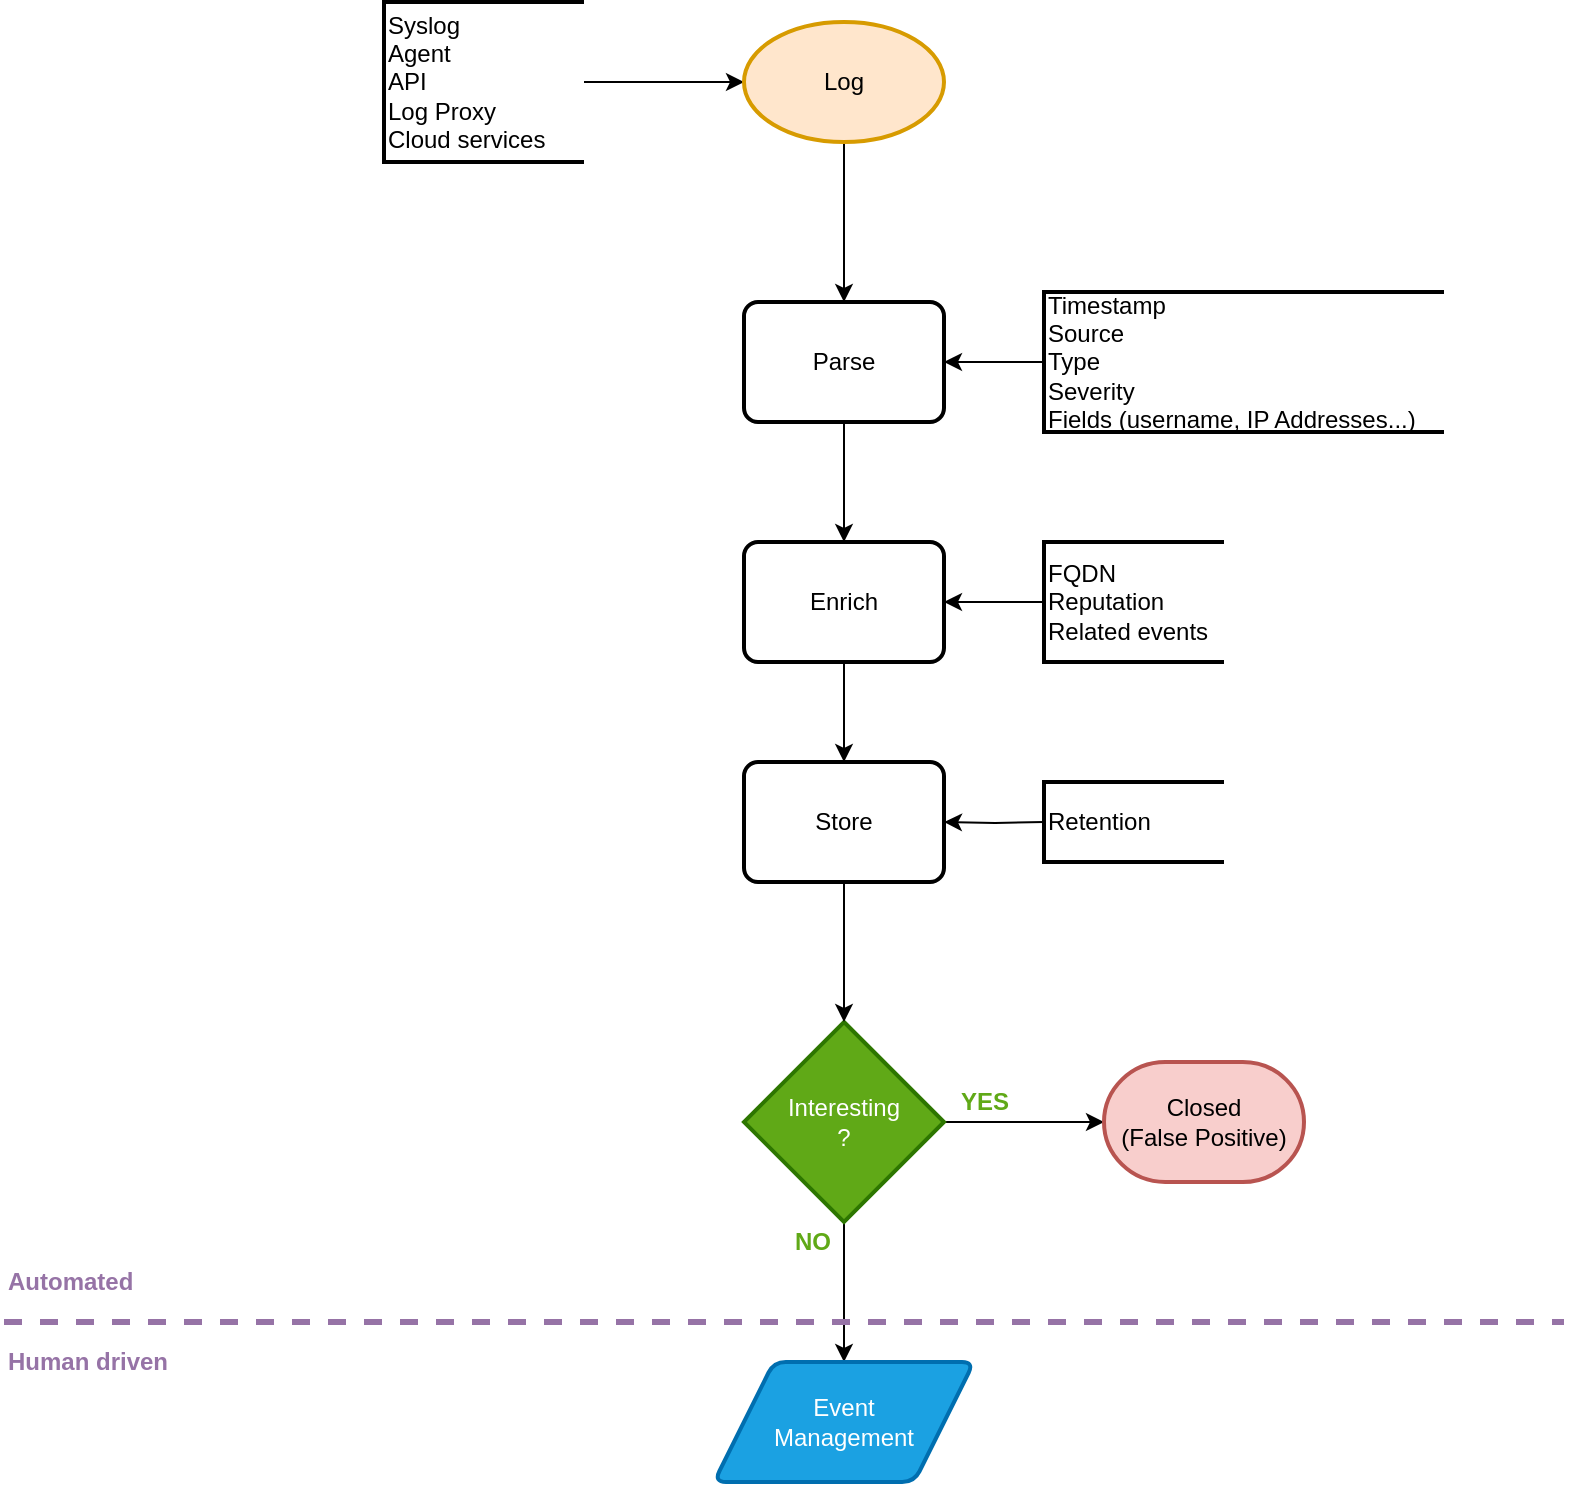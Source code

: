 <mxfile version="18.0.7"><diagram id="7sc-waXKwuFAOm2REIiQ" name="Page-1"><mxGraphModel dx="1422" dy="752" grid="1" gridSize="10" guides="1" tooltips="1" connect="1" arrows="1" fold="1" page="1" pageScale="1" pageWidth="827" pageHeight="1169" math="0" shadow="0"><root><mxCell id="0"/><mxCell id="1" parent="0"/><mxCell id="Cd49IsV8ZN2-1Fg0IPQg-1" style="edgeStyle=orthogonalEdgeStyle;rounded=0;orthogonalLoop=1;jettySize=auto;html=1;exitX=1;exitY=0.5;exitDx=0;exitDy=0;exitPerimeter=0;" parent="1" source="Cd49IsV8ZN2-1Fg0IPQg-2" target="Cd49IsV8ZN2-1Fg0IPQg-4" edge="1"><mxGeometry relative="1" as="geometry"/></mxCell><mxCell id="Cd49IsV8ZN2-1Fg0IPQg-2" value="Syslog&lt;br&gt;Agent&lt;br&gt;API&lt;br&gt;&lt;div&gt;Log Proxy&lt;/div&gt;&lt;div&gt;Cloud services&lt;br&gt;&lt;/div&gt;" style="strokeWidth=2;html=1;shape=mxgraph.flowchart.annotation_1;align=left;pointerEvents=1;" parent="1" vertex="1"><mxGeometry x="200" y="50" width="100" height="80" as="geometry"/></mxCell><mxCell id="Cd49IsV8ZN2-1Fg0IPQg-3" style="edgeStyle=orthogonalEdgeStyle;rounded=0;orthogonalLoop=1;jettySize=auto;html=1;exitX=0.5;exitY=1;exitDx=0;exitDy=0;exitPerimeter=0;" parent="1" source="Cd49IsV8ZN2-1Fg0IPQg-4" target="Cd49IsV8ZN2-1Fg0IPQg-6" edge="1"><mxGeometry relative="1" as="geometry"/></mxCell><mxCell id="Cd49IsV8ZN2-1Fg0IPQg-4" value="Log" style="strokeWidth=2;html=1;shape=mxgraph.flowchart.start_2;whiteSpace=wrap;fillColor=#ffe6cc;strokeColor=#d79b00;" parent="1" vertex="1"><mxGeometry x="380" y="60" width="100" height="60" as="geometry"/></mxCell><mxCell id="Cd49IsV8ZN2-1Fg0IPQg-5" style="edgeStyle=orthogonalEdgeStyle;rounded=0;orthogonalLoop=1;jettySize=auto;html=1;exitX=0.5;exitY=1;exitDx=0;exitDy=0;entryX=0.5;entryY=0;entryDx=0;entryDy=0;" parent="1" source="Cd49IsV8ZN2-1Fg0IPQg-6" target="iGDnGzY6ShMd6XtlbO3k-4" edge="1"><mxGeometry relative="1" as="geometry"><mxPoint x="430" y="320" as="targetPoint"/></mxGeometry></mxCell><mxCell id="iGDnGzY6ShMd6XtlbO3k-3" value="" style="edgeStyle=orthogonalEdgeStyle;rounded=0;orthogonalLoop=1;jettySize=auto;html=1;startArrow=classic;startFill=1;endArrow=none;endFill=0;" edge="1" parent="1" source="Cd49IsV8ZN2-1Fg0IPQg-6" target="iGDnGzY6ShMd6XtlbO3k-2"><mxGeometry relative="1" as="geometry"/></mxCell><mxCell id="Cd49IsV8ZN2-1Fg0IPQg-6" value="Parse" style="rounded=1;whiteSpace=wrap;html=1;absoluteArcSize=1;arcSize=14;strokeWidth=2;" parent="1" vertex="1"><mxGeometry x="380" y="200" width="100" height="60" as="geometry"/></mxCell><mxCell id="iGDnGzY6ShMd6XtlbO3k-19" value="" style="edgeStyle=orthogonalEdgeStyle;rounded=0;orthogonalLoop=1;jettySize=auto;html=1;startArrow=none;startFill=0;endArrow=classic;endFill=1;exitX=0.5;exitY=1;exitDx=0;exitDy=0;exitPerimeter=0;" edge="1" parent="1" source="Cd49IsV8ZN2-1Fg0IPQg-12" target="iGDnGzY6ShMd6XtlbO3k-15"><mxGeometry relative="1" as="geometry"><mxPoint x="430" y="680" as="sourcePoint"/></mxGeometry></mxCell><mxCell id="iGDnGzY6ShMd6XtlbO3k-20" style="edgeStyle=orthogonalEdgeStyle;rounded=0;orthogonalLoop=1;jettySize=auto;html=1;exitX=1;exitY=0.5;exitDx=0;exitDy=0;exitPerimeter=0;entryX=0;entryY=0.5;entryDx=0;entryDy=0;entryPerimeter=0;startArrow=none;startFill=0;endArrow=classic;endFill=1;" edge="1" parent="1" source="Cd49IsV8ZN2-1Fg0IPQg-12" target="iGDnGzY6ShMd6XtlbO3k-18"><mxGeometry relative="1" as="geometry"/></mxCell><mxCell id="Cd49IsV8ZN2-1Fg0IPQg-12" value="Interesting&lt;br&gt;?" style="strokeWidth=2;html=1;shape=mxgraph.flowchart.decision;whiteSpace=wrap;fillColor=#60a917;strokeColor=#2D7600;fontColor=#ffffff;" parent="1" vertex="1"><mxGeometry x="380" y="560" width="100" height="100" as="geometry"/></mxCell><mxCell id="Cd49IsV8ZN2-1Fg0IPQg-14" value="NO" style="text;html=1;align=center;verticalAlign=middle;resizable=0;points=[];autosize=1;fontColor=#60A917;fontStyle=1" parent="1" vertex="1"><mxGeometry x="399" y="660" width="30" height="20" as="geometry"/></mxCell><mxCell id="Cd49IsV8ZN2-1Fg0IPQg-27" value="YES" style="text;html=1;align=center;verticalAlign=middle;resizable=0;points=[];autosize=1;fontColor=#60A917;fontStyle=1" parent="1" vertex="1"><mxGeometry x="480" y="590" width="40" height="20" as="geometry"/></mxCell><mxCell id="Cd49IsV8ZN2-1Fg0IPQg-63" value="" style="endArrow=none;dashed=1;html=1;rounded=0;fillColor=#e1d5e7;strokeColor=#9673a6;jumpSize=8;strokeWidth=3;" parent="1" edge="1"><mxGeometry width="50" height="50" relative="1" as="geometry"><mxPoint x="10" y="710" as="sourcePoint"/><mxPoint x="790" y="710" as="targetPoint"/></mxGeometry></mxCell><mxCell id="Cd49IsV8ZN2-1Fg0IPQg-64" value="Automated" style="text;html=1;align=left;verticalAlign=middle;resizable=0;points=[];autosize=1;strokeColor=none;fillColor=none;fontColor=#9673A6;fontStyle=1" parent="1" vertex="1"><mxGeometry x="10" y="680" width="80" height="20" as="geometry"/></mxCell><mxCell id="Cd49IsV8ZN2-1Fg0IPQg-66" value="Human driven" style="text;html=1;align=left;verticalAlign=middle;resizable=0;points=[];autosize=1;strokeColor=none;fillColor=none;fontColor=#9673A6;fontStyle=1" parent="1" vertex="1"><mxGeometry x="10" y="720" width="90" height="20" as="geometry"/></mxCell><mxCell id="iGDnGzY6ShMd6XtlbO3k-2" value="Timestamp&lt;br&gt;Source&lt;br&gt;Type&lt;br&gt;Severity&lt;br&gt;Fields (username, IP Addresses...)" style="strokeWidth=2;html=1;shape=mxgraph.flowchart.annotation_1;align=left;pointerEvents=1;" vertex="1" parent="1"><mxGeometry x="530" y="195" width="200" height="70" as="geometry"/></mxCell><mxCell id="iGDnGzY6ShMd6XtlbO3k-13" value="" style="edgeStyle=orthogonalEdgeStyle;rounded=0;orthogonalLoop=1;jettySize=auto;html=1;startArrow=none;startFill=0;endArrow=classic;endFill=1;" edge="1" parent="1" source="iGDnGzY6ShMd6XtlbO3k-4" target="iGDnGzY6ShMd6XtlbO3k-7"><mxGeometry relative="1" as="geometry"/></mxCell><mxCell id="iGDnGzY6ShMd6XtlbO3k-4" value="Enrich" style="rounded=1;whiteSpace=wrap;html=1;absoluteArcSize=1;arcSize=14;strokeWidth=2;" vertex="1" parent="1"><mxGeometry x="380" y="320" width="100" height="60" as="geometry"/></mxCell><mxCell id="iGDnGzY6ShMd6XtlbO3k-5" value="" style="edgeStyle=orthogonalEdgeStyle;rounded=0;orthogonalLoop=1;jettySize=auto;html=1;startArrow=classic;startFill=1;endArrow=none;endFill=0;" edge="1" parent="1" target="iGDnGzY6ShMd6XtlbO3k-6" source="iGDnGzY6ShMd6XtlbO3k-4"><mxGeometry relative="1" as="geometry"><mxPoint x="480" y="350" as="sourcePoint"/></mxGeometry></mxCell><mxCell id="iGDnGzY6ShMd6XtlbO3k-6" value="&lt;div&gt;FQDN&lt;/div&gt;&lt;div&gt;Reputation&lt;/div&gt;Related events" style="strokeWidth=2;html=1;shape=mxgraph.flowchart.annotation_1;align=left;pointerEvents=1;" vertex="1" parent="1"><mxGeometry x="530" y="320" width="90" height="60" as="geometry"/></mxCell><mxCell id="iGDnGzY6ShMd6XtlbO3k-14" value="" style="edgeStyle=orthogonalEdgeStyle;rounded=0;orthogonalLoop=1;jettySize=auto;html=1;startArrow=none;startFill=0;endArrow=classic;endFill=1;" edge="1" parent="1" source="iGDnGzY6ShMd6XtlbO3k-7" target="Cd49IsV8ZN2-1Fg0IPQg-12"><mxGeometry relative="1" as="geometry"/></mxCell><mxCell id="iGDnGzY6ShMd6XtlbO3k-7" value="Store" style="rounded=1;whiteSpace=wrap;html=1;absoluteArcSize=1;arcSize=14;strokeWidth=2;" vertex="1" parent="1"><mxGeometry x="380" y="430" width="100" height="60" as="geometry"/></mxCell><mxCell id="iGDnGzY6ShMd6XtlbO3k-8" value="" style="edgeStyle=orthogonalEdgeStyle;rounded=0;orthogonalLoop=1;jettySize=auto;html=1;startArrow=classic;startFill=1;endArrow=none;endFill=0;" edge="1" parent="1" target="iGDnGzY6ShMd6XtlbO3k-9"><mxGeometry relative="1" as="geometry"><mxPoint x="480" y="460" as="sourcePoint"/></mxGeometry></mxCell><mxCell id="iGDnGzY6ShMd6XtlbO3k-9" value="Retention" style="strokeWidth=2;html=1;shape=mxgraph.flowchart.annotation_1;align=left;pointerEvents=1;" vertex="1" parent="1"><mxGeometry x="530" y="440" width="90" height="40" as="geometry"/></mxCell><mxCell id="iGDnGzY6ShMd6XtlbO3k-15" value="&lt;div&gt;Event&lt;/div&gt;&lt;div&gt;Management&lt;br&gt;&lt;/div&gt;" style="shape=parallelogram;html=1;strokeWidth=2;perimeter=parallelogramPerimeter;whiteSpace=wrap;rounded=1;arcSize=12;size=0.23;fillColor=#1ba1e2;fontColor=#ffffff;strokeColor=#006EAF;" vertex="1" parent="1"><mxGeometry x="365" y="730" width="130" height="60" as="geometry"/></mxCell><mxCell id="iGDnGzY6ShMd6XtlbO3k-18" value="Closed&lt;br&gt;(False Positive)" style="strokeWidth=2;html=1;shape=mxgraph.flowchart.terminator;whiteSpace=wrap;fillColor=#f8cecc;strokeColor=#b85450;" vertex="1" parent="1"><mxGeometry x="560" y="580" width="100" height="60" as="geometry"/></mxCell></root></mxGraphModel></diagram></mxfile>
